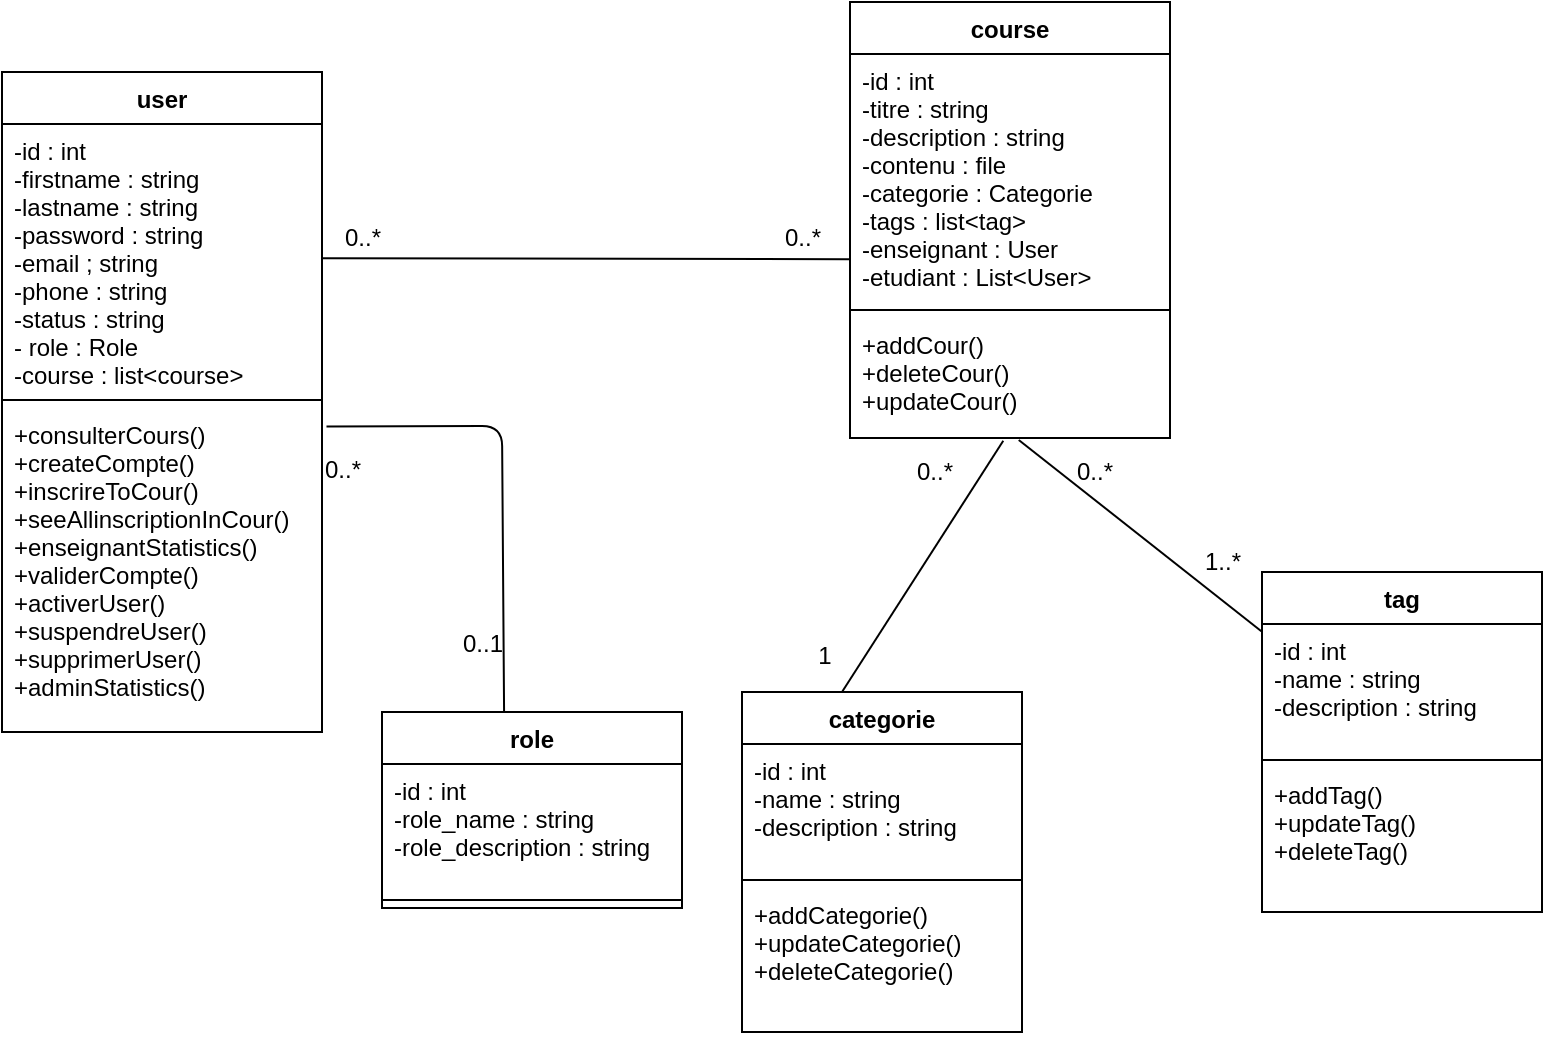 <mxfile>
    <diagram id="KBz6K5DE-_aeGhkjB8yJ" name="Page-1">
        <mxGraphModel dx="1390" dy="563" grid="1" gridSize="10" guides="1" tooltips="1" connect="1" arrows="1" fold="1" page="0" pageScale="1" pageWidth="850" pageHeight="1100" math="0" shadow="0">
            <root>
                <mxCell id="0"/>
                <mxCell id="1" parent="0"/>
                <mxCell id="18" value="role" style="swimlane;fontStyle=1;align=center;verticalAlign=top;childLayout=stackLayout;horizontal=1;startSize=26;horizontalStack=0;resizeParent=1;resizeParentMax=0;resizeLast=0;collapsible=1;marginBottom=0;" parent="1" vertex="1">
                    <mxGeometry x="-20" y="440" width="150" height="98" as="geometry"/>
                </mxCell>
                <mxCell id="19" value="-id : int&#10;-role_name : string&#10;-role_description : string" style="text;strokeColor=none;fillColor=none;align=left;verticalAlign=top;spacingLeft=4;spacingRight=4;overflow=hidden;rotatable=0;points=[[0,0.5],[1,0.5]];portConstraint=eastwest;" parent="18" vertex="1">
                    <mxGeometry y="26" width="150" height="64" as="geometry"/>
                </mxCell>
                <mxCell id="20" value="" style="line;strokeWidth=1;fillColor=none;align=left;verticalAlign=middle;spacingTop=-1;spacingLeft=3;spacingRight=3;rotatable=0;labelPosition=right;points=[];portConstraint=eastwest;strokeColor=inherit;" parent="18" vertex="1">
                    <mxGeometry y="90" width="150" height="8" as="geometry"/>
                </mxCell>
                <mxCell id="22" value="" style="endArrow=none;html=1;exitX=0.5;exitY=0;exitDx=0;exitDy=0;entryX=0.504;entryY=1.015;entryDx=0;entryDy=0;entryPerimeter=0;" parent="1" edge="1">
                    <mxGeometry width="50" height="50" relative="1" as="geometry">
                        <mxPoint x="210" y="430.0" as="sourcePoint"/>
                        <mxPoint x="290.64" y="304.39" as="targetPoint"/>
                    </mxGeometry>
                </mxCell>
                <mxCell id="24" value="" style="endArrow=none;html=1;" parent="1" edge="1" source="68">
                    <mxGeometry width="50" height="50" relative="1" as="geometry">
                        <mxPoint x="372.96" y="419.46" as="sourcePoint"/>
                        <mxPoint x="298.38" y="304" as="targetPoint"/>
                    </mxGeometry>
                </mxCell>
                <mxCell id="25" value="categorie" style="swimlane;fontStyle=1;align=center;verticalAlign=top;childLayout=stackLayout;horizontal=1;startSize=26;horizontalStack=0;resizeParent=1;resizeParentMax=0;resizeLast=0;collapsible=1;marginBottom=0;" parent="1" vertex="1">
                    <mxGeometry x="160" y="430" width="140" height="170" as="geometry"/>
                </mxCell>
                <mxCell id="26" value="-id : int &#10;-name : string&#10;-description : string" style="text;strokeColor=none;fillColor=none;align=left;verticalAlign=top;spacingLeft=4;spacingRight=4;overflow=hidden;rotatable=0;points=[[0,0.5],[1,0.5]];portConstraint=eastwest;" parent="25" vertex="1">
                    <mxGeometry y="26" width="140" height="64" as="geometry"/>
                </mxCell>
                <mxCell id="27" value="" style="line;strokeWidth=1;fillColor=none;align=left;verticalAlign=middle;spacingTop=-1;spacingLeft=3;spacingRight=3;rotatable=0;labelPosition=right;points=[];portConstraint=eastwest;strokeColor=inherit;" parent="25" vertex="1">
                    <mxGeometry y="90" width="140" height="8" as="geometry"/>
                </mxCell>
                <mxCell id="28" value="+addCategorie()&#10;+updateCategorie()&#10;+deleteCategorie()" style="text;strokeColor=none;fillColor=none;align=left;verticalAlign=top;spacingLeft=4;spacingRight=4;overflow=hidden;rotatable=0;points=[[0,0.5],[1,0.5]];portConstraint=eastwest;" parent="25" vertex="1">
                    <mxGeometry y="98" width="140" height="72" as="geometry"/>
                </mxCell>
                <mxCell id="33" value="1" style="text;html=1;align=center;verticalAlign=middle;resizable=0;points=[];autosize=1;strokeColor=none;fillColor=none;" parent="1" vertex="1">
                    <mxGeometry x="186" y="397" width="30" height="30" as="geometry"/>
                </mxCell>
                <mxCell id="34" value="1..*" style="text;html=1;align=center;verticalAlign=middle;resizable=0;points=[];autosize=1;strokeColor=none;fillColor=none;" parent="1" vertex="1">
                    <mxGeometry x="380" y="350" width="40" height="30" as="geometry"/>
                </mxCell>
                <mxCell id="35" value="0..*" style="text;html=1;align=center;verticalAlign=middle;resizable=0;points=[];autosize=1;strokeColor=none;fillColor=none;" parent="1" vertex="1">
                    <mxGeometry x="316" y="305" width="40" height="30" as="geometry"/>
                </mxCell>
                <mxCell id="36" value="0..*" style="text;html=1;align=center;verticalAlign=middle;resizable=0;points=[];autosize=1;strokeColor=none;fillColor=none;" parent="1" vertex="1">
                    <mxGeometry x="236" y="305" width="40" height="30" as="geometry"/>
                </mxCell>
                <mxCell id="37" value="" style="endArrow=none;html=1;entryX=1.095;entryY=0.853;entryDx=0;entryDy=0;entryPerimeter=0;" parent="1" source="57" target="38" edge="1">
                    <mxGeometry width="50" height="50" relative="1" as="geometry">
                        <mxPoint x="-10" y="220" as="sourcePoint"/>
                        <mxPoint x="60" y="240" as="targetPoint"/>
                    </mxGeometry>
                </mxCell>
                <mxCell id="38" value="0..*" style="text;html=1;align=center;verticalAlign=middle;resizable=0;points=[];autosize=1;strokeColor=none;fillColor=none;" parent="1" vertex="1">
                    <mxGeometry x="170" y="188" width="40" height="30" as="geometry"/>
                </mxCell>
                <mxCell id="39" value="0..*" style="text;html=1;align=center;verticalAlign=middle;resizable=0;points=[];autosize=1;strokeColor=none;fillColor=none;" parent="1" vertex="1">
                    <mxGeometry x="-50.0" y="188" width="40" height="30" as="geometry"/>
                </mxCell>
                <mxCell id="40" value="" style="endArrow=none;html=1;exitX=0.407;exitY=0.005;exitDx=0;exitDy=0;entryX=1.014;entryY=0.057;entryDx=0;entryDy=0;entryPerimeter=0;exitPerimeter=0;" parent="1" source="18" target="59" edge="1">
                    <mxGeometry width="50" height="50" relative="1" as="geometry">
                        <mxPoint x="159.36" y="316" as="sourcePoint"/>
                        <mxPoint x="-30.0" y="305.466" as="targetPoint"/>
                        <Array as="points">
                            <mxPoint x="40" y="297"/>
                        </Array>
                    </mxGeometry>
                </mxCell>
                <mxCell id="41" value="0..*" style="text;html=1;align=center;verticalAlign=middle;resizable=0;points=[];autosize=1;strokeColor=none;fillColor=none;" parent="1" vertex="1">
                    <mxGeometry x="-60" y="304" width="40" height="30" as="geometry"/>
                </mxCell>
                <mxCell id="48" value="0..1" style="text;html=1;align=center;verticalAlign=middle;resizable=0;points=[];autosize=1;strokeColor=none;fillColor=none;" parent="1" vertex="1">
                    <mxGeometry x="10" y="391" width="40" height="30" as="geometry"/>
                </mxCell>
                <mxCell id="56" value="user" style="swimlane;fontStyle=1;align=center;verticalAlign=top;childLayout=stackLayout;horizontal=1;startSize=26;horizontalStack=0;resizeParent=1;resizeParentMax=0;resizeLast=0;collapsible=1;marginBottom=0;" parent="1" vertex="1">
                    <mxGeometry x="-210" y="120" width="160" height="330" as="geometry"/>
                </mxCell>
                <mxCell id="57" value="-id : int &#10;-firstname : string&#10;-lastname : string &#10;-password : string&#10;-email ; string &#10;-phone : string&#10;-status : string&#10;- role : Role&#10;-course : list&lt;course&gt;" style="text;strokeColor=none;fillColor=none;align=left;verticalAlign=top;spacingLeft=4;spacingRight=4;overflow=hidden;rotatable=0;points=[[0,0.5],[1,0.5]];portConstraint=eastwest;" parent="56" vertex="1">
                    <mxGeometry y="26" width="160" height="134" as="geometry"/>
                </mxCell>
                <mxCell id="58" value="" style="line;strokeWidth=1;fillColor=none;align=left;verticalAlign=middle;spacingTop=-1;spacingLeft=3;spacingRight=3;rotatable=0;labelPosition=right;points=[];portConstraint=eastwest;strokeColor=inherit;" parent="56" vertex="1">
                    <mxGeometry y="160" width="160" height="8" as="geometry"/>
                </mxCell>
                <mxCell id="59" value="+consulterCours()&#10;+createCompte()&#10;+inscrireToCour()&#10;+seeAllinscriptionInCour()&#10;+enseignantStatistics()&#10;+validerCompte()&#10;+activerUser()&#10;+suspendreUser()&#10;+supprimerUser()&#10;+adminStatistics()" style="text;strokeColor=none;fillColor=none;align=left;verticalAlign=top;spacingLeft=4;spacingRight=4;overflow=hidden;rotatable=0;points=[[0,0.5],[1,0.5]];portConstraint=eastwest;" parent="56" vertex="1">
                    <mxGeometry y="168" width="160" height="162" as="geometry"/>
                </mxCell>
                <mxCell id="64" value="course" style="swimlane;fontStyle=1;align=center;verticalAlign=top;childLayout=stackLayout;horizontal=1;startSize=26;horizontalStack=0;resizeParent=1;resizeParentMax=0;resizeLast=0;collapsible=1;marginBottom=0;" parent="1" vertex="1">
                    <mxGeometry x="214" y="85" width="160" height="218" as="geometry"/>
                </mxCell>
                <mxCell id="65" value="-id : int&#10;-titre : string&#10;-description : string&#10;-contenu : file&#10;-categorie : Categorie&#10;-tags : list&lt;tag&gt;&#10;-enseignant : User&#10;-etudiant : List&lt;User&gt; " style="text;strokeColor=none;fillColor=none;align=left;verticalAlign=top;spacingLeft=4;spacingRight=4;overflow=hidden;rotatable=0;points=[[0,0.5],[1,0.5]];portConstraint=eastwest;" parent="64" vertex="1">
                    <mxGeometry y="26" width="160" height="124" as="geometry"/>
                </mxCell>
                <mxCell id="66" value="" style="line;strokeWidth=1;fillColor=none;align=left;verticalAlign=middle;spacingTop=-1;spacingLeft=3;spacingRight=3;rotatable=0;labelPosition=right;points=[];portConstraint=eastwest;strokeColor=inherit;" parent="64" vertex="1">
                    <mxGeometry y="150" width="160" height="8" as="geometry"/>
                </mxCell>
                <mxCell id="67" value="+addCour()&#10;+deleteCour()&#10;+updateCour()" style="text;strokeColor=none;fillColor=none;align=left;verticalAlign=top;spacingLeft=4;spacingRight=4;overflow=hidden;rotatable=0;points=[[0,0.5],[1,0.5]];portConstraint=eastwest;" parent="64" vertex="1">
                    <mxGeometry y="158" width="160" height="60" as="geometry"/>
                </mxCell>
                <mxCell id="68" value="tag" style="swimlane;fontStyle=1;align=center;verticalAlign=top;childLayout=stackLayout;horizontal=1;startSize=26;horizontalStack=0;resizeParent=1;resizeParentMax=0;resizeLast=0;collapsible=1;marginBottom=0;" vertex="1" parent="1">
                    <mxGeometry x="420" y="370" width="140" height="170" as="geometry"/>
                </mxCell>
                <mxCell id="69" value="-id : int &#10;-name : string&#10;-description : string" style="text;strokeColor=none;fillColor=none;align=left;verticalAlign=top;spacingLeft=4;spacingRight=4;overflow=hidden;rotatable=0;points=[[0,0.5],[1,0.5]];portConstraint=eastwest;" vertex="1" parent="68">
                    <mxGeometry y="26" width="140" height="64" as="geometry"/>
                </mxCell>
                <mxCell id="70" value="" style="line;strokeWidth=1;fillColor=none;align=left;verticalAlign=middle;spacingTop=-1;spacingLeft=3;spacingRight=3;rotatable=0;labelPosition=right;points=[];portConstraint=eastwest;strokeColor=inherit;" vertex="1" parent="68">
                    <mxGeometry y="90" width="140" height="8" as="geometry"/>
                </mxCell>
                <mxCell id="71" value="+addTag()&#10;+updateTag()&#10;+deleteTag()" style="text;strokeColor=none;fillColor=none;align=left;verticalAlign=top;spacingLeft=4;spacingRight=4;overflow=hidden;rotatable=0;points=[[0,0.5],[1,0.5]];portConstraint=eastwest;" vertex="1" parent="68">
                    <mxGeometry y="98" width="140" height="72" as="geometry"/>
                </mxCell>
            </root>
        </mxGraphModel>
    </diagram>
</mxfile>